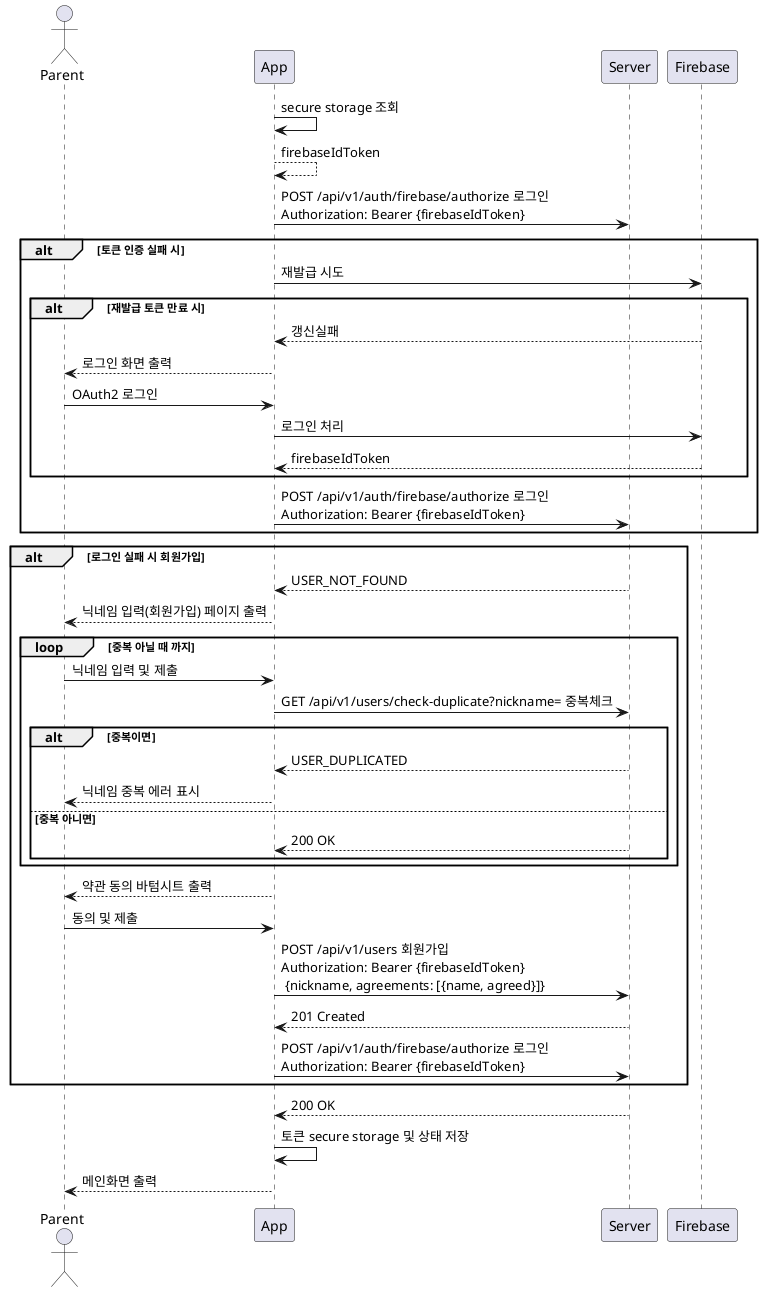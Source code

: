 @startuml
actor Parent
App -> App: secure storage 조회
App --> App: firebaseIdToken
App -> Server: POST /api/v1/auth/firebase/authorize 로그인 \nAuthorization: Bearer {firebaseIdToken}
alt 토큰 인증 실패 시
  App -> Firebase: 재발급 시도
  alt 재발급 토큰 만료 시
    Firebase --> App: 갱신실패
    App --> Parent: 로그인 화면 출력
    Parent -> App: OAuth2 로그인
    App -> Firebase: 로그인 처리
    Firebase --> App: firebaseIdToken
  end
  App -> Server: POST /api/v1/auth/firebase/authorize 로그인 \nAuthorization: Bearer {firebaseIdToken}
end
alt 로그인 실패 시 회원가입
  Server --> App: USER_NOT_FOUND
  App --> Parent: 닉네임 입력(회원가입) 페이지 출력
  loop 중복 아닐 때 까지
    Parent -> App: 닉네임 입력 및 제출
    App -> Server: GET /api/v1/users/check-duplicate?nickname= 중복체크
    alt 중복이면
      Server --> App: USER_DUPLICATED
      App--> Parent: 닉네임 중복 에러 표시
    else 중복 아니면
      Server --> App: 200 OK
    end
  end
  App --> Parent: 약관 동의 바텀시트 출력
  Parent -> App: 동의 및 제출
  App -> Server: POST /api/v1/users 회원가입 \nAuthorization: Bearer {firebaseIdToken} \n {nickname, agreements: [{name, agreed}]}
  Server --> App: 201 Created
  App -> Server: POST /api/v1/auth/firebase/authorize 로그인 \nAuthorization: Bearer {firebaseIdToken}
end
Server --> App: 200 OK
App -> App: 토큰 secure storage 및 상태 저장
App --> Parent: 메인화면 출력
@enduml